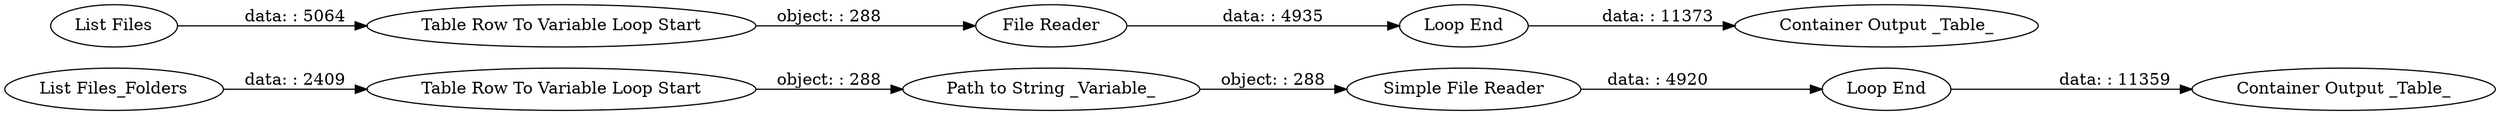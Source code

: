 digraph {
	"7763975925780774939_32" [label="Simple File Reader"]
	"7763975925780774939_24" [label="Loop End"]
	"7763975925780774939_22" [label="List Files_Folders"]
	"7763975925780774939_26" [label="Container Output _Table_"]
	"7763975925780774939_27" [label="Path to String _Variable_"]
	"7763975925780774939_19" [label="Container Output _Table_"]
	"7763975925780774939_3" [label="File Reader"]
	"7763975925780774939_4" [label="List Files"]
	"7763975925780774939_18" [label="Loop End"]
	"7763975925780774939_23" [label="Table Row To Variable Loop Start"]
	"7763975925780774939_2" [label="Table Row To Variable Loop Start"]
	"7763975925780774939_18" -> "7763975925780774939_19" [label="data: : 11373"]
	"7763975925780774939_22" -> "7763975925780774939_23" [label="data: : 2409"]
	"7763975925780774939_24" -> "7763975925780774939_26" [label="data: : 11359"]
	"7763975925780774939_4" -> "7763975925780774939_2" [label="data: : 5064"]
	"7763975925780774939_2" -> "7763975925780774939_3" [label="object: : 288"]
	"7763975925780774939_23" -> "7763975925780774939_27" [label="object: : 288"]
	"7763975925780774939_27" -> "7763975925780774939_32" [label="object: : 288"]
	"7763975925780774939_32" -> "7763975925780774939_24" [label="data: : 4920"]
	"7763975925780774939_3" -> "7763975925780774939_18" [label="data: : 4935"]
	rankdir=LR
}

